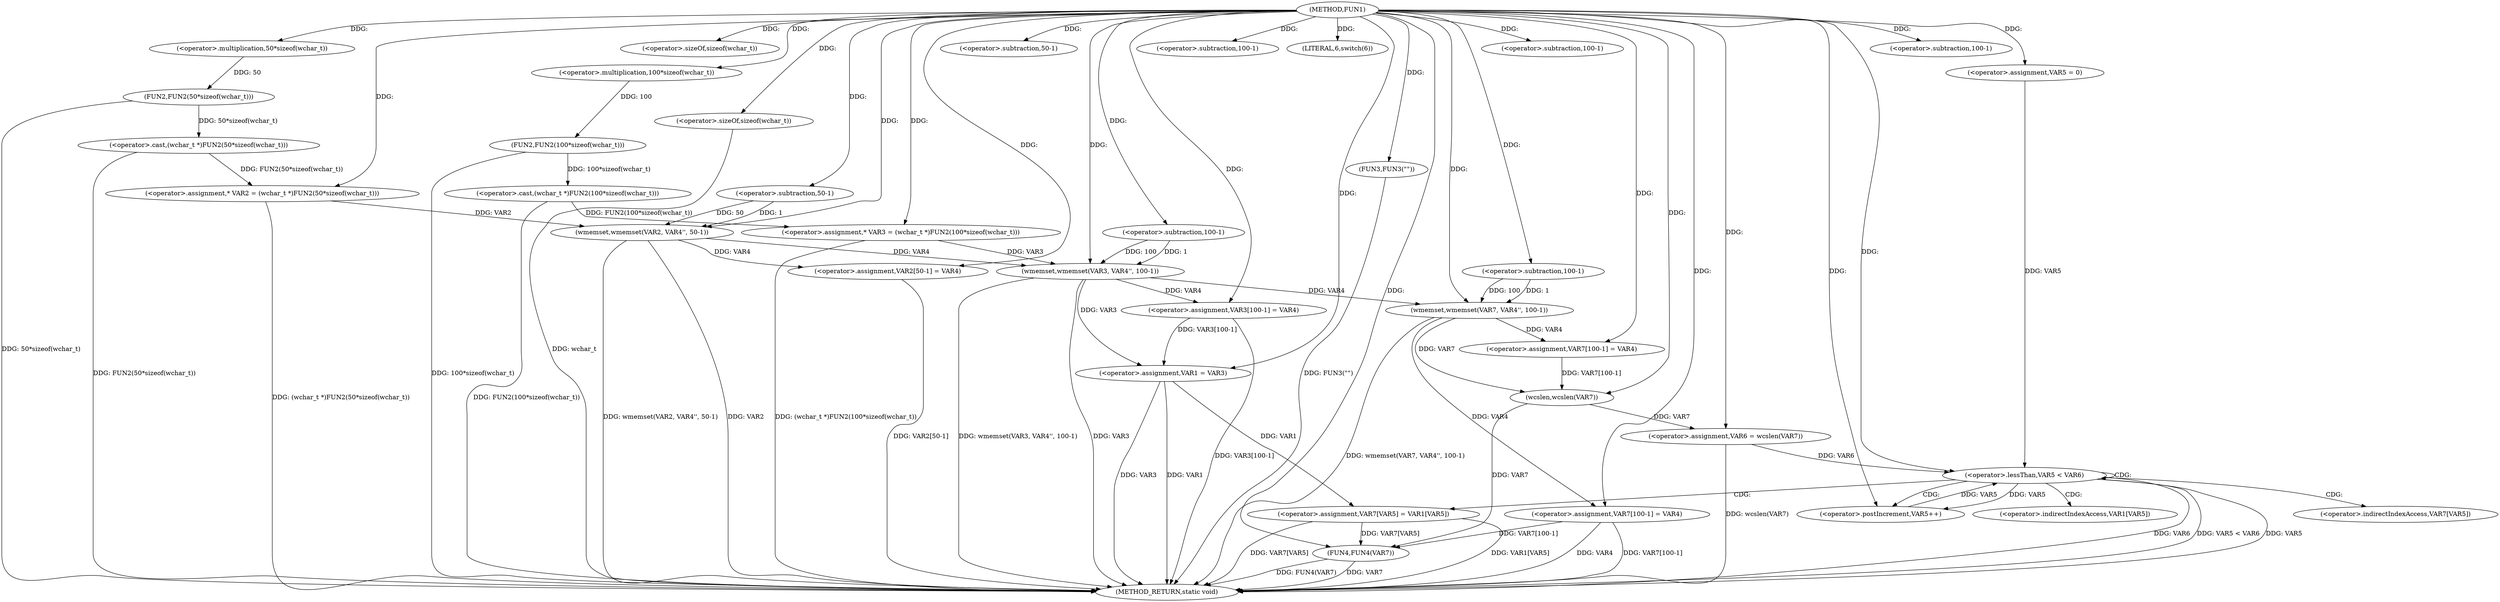 digraph FUN1 {  
"1000100" [label = "(METHOD,FUN1)" ]
"1000208" [label = "(METHOD_RETURN,static void)" ]
"1000104" [label = "(<operator>.assignment,* VAR2 = (wchar_t *)FUN2(50*sizeof(wchar_t)))" ]
"1000106" [label = "(<operator>.cast,(wchar_t *)FUN2(50*sizeof(wchar_t)))" ]
"1000108" [label = "(FUN2,FUN2(50*sizeof(wchar_t)))" ]
"1000109" [label = "(<operator>.multiplication,50*sizeof(wchar_t))" ]
"1000111" [label = "(<operator>.sizeOf,sizeof(wchar_t))" ]
"1000114" [label = "(<operator>.assignment,* VAR3 = (wchar_t *)FUN2(100*sizeof(wchar_t)))" ]
"1000116" [label = "(<operator>.cast,(wchar_t *)FUN2(100*sizeof(wchar_t)))" ]
"1000118" [label = "(FUN2,FUN2(100*sizeof(wchar_t)))" ]
"1000119" [label = "(<operator>.multiplication,100*sizeof(wchar_t))" ]
"1000121" [label = "(<operator>.sizeOf,sizeof(wchar_t))" ]
"1000123" [label = "(wmemset,wmemset(VAR2, VAR4'', 50-1))" ]
"1000126" [label = "(<operator>.subtraction,50-1)" ]
"1000129" [label = "(<operator>.assignment,VAR2[50-1] = VAR4)" ]
"1000132" [label = "(<operator>.subtraction,50-1)" ]
"1000136" [label = "(wmemset,wmemset(VAR3, VAR4'', 100-1))" ]
"1000139" [label = "(<operator>.subtraction,100-1)" ]
"1000142" [label = "(<operator>.assignment,VAR3[100-1] = VAR4)" ]
"1000145" [label = "(<operator>.subtraction,100-1)" ]
"1000150" [label = "(LITERAL,6,switch(6))" ]
"1000153" [label = "(<operator>.assignment,VAR1 = VAR3)" ]
"1000158" [label = "(FUN3,FUN3(\"\"))" ]
"1000165" [label = "(wmemset,wmemset(VAR7, VAR4'', 100-1))" ]
"1000168" [label = "(<operator>.subtraction,100-1)" ]
"1000171" [label = "(<operator>.assignment,VAR7[100-1] = VAR4)" ]
"1000174" [label = "(<operator>.subtraction,100-1)" ]
"1000178" [label = "(<operator>.assignment,VAR6 = wcslen(VAR7))" ]
"1000180" [label = "(wcslen,wcslen(VAR7))" ]
"1000183" [label = "(<operator>.assignment,VAR5 = 0)" ]
"1000186" [label = "(<operator>.lessThan,VAR5 < VAR6)" ]
"1000189" [label = "(<operator>.postIncrement,VAR5++)" ]
"1000192" [label = "(<operator>.assignment,VAR7[VAR5] = VAR1[VAR5])" ]
"1000199" [label = "(<operator>.assignment,VAR7[100-1] = VAR4)" ]
"1000202" [label = "(<operator>.subtraction,100-1)" ]
"1000206" [label = "(FUN4,FUN4(VAR7))" ]
"1000193" [label = "(<operator>.indirectIndexAccess,VAR7[VAR5])" ]
"1000196" [label = "(<operator>.indirectIndexAccess,VAR1[VAR5])" ]
  "1000106" -> "1000208"  [ label = "DDG: FUN2(50*sizeof(wchar_t))"] 
  "1000199" -> "1000208"  [ label = "DDG: VAR7[100-1]"] 
  "1000116" -> "1000208"  [ label = "DDG: FUN2(100*sizeof(wchar_t))"] 
  "1000153" -> "1000208"  [ label = "DDG: VAR1"] 
  "1000192" -> "1000208"  [ label = "DDG: VAR7[VAR5]"] 
  "1000192" -> "1000208"  [ label = "DDG: VAR1[VAR5]"] 
  "1000186" -> "1000208"  [ label = "DDG: VAR6"] 
  "1000129" -> "1000208"  [ label = "DDG: VAR2[50-1]"] 
  "1000186" -> "1000208"  [ label = "DDG: VAR5 < VAR6"] 
  "1000186" -> "1000208"  [ label = "DDG: VAR5"] 
  "1000206" -> "1000208"  [ label = "DDG: FUN4(VAR7)"] 
  "1000123" -> "1000208"  [ label = "DDG: wmemset(VAR2, VAR4'', 50-1)"] 
  "1000153" -> "1000208"  [ label = "DDG: VAR3"] 
  "1000158" -> "1000208"  [ label = "DDG: FUN3(\"\")"] 
  "1000178" -> "1000208"  [ label = "DDG: wcslen(VAR7)"] 
  "1000206" -> "1000208"  [ label = "DDG: VAR7"] 
  "1000142" -> "1000208"  [ label = "DDG: VAR3[100-1]"] 
  "1000136" -> "1000208"  [ label = "DDG: wmemset(VAR3, VAR4'', 100-1)"] 
  "1000121" -> "1000208"  [ label = "DDG: wchar_t"] 
  "1000199" -> "1000208"  [ label = "DDG: VAR4"] 
  "1000118" -> "1000208"  [ label = "DDG: 100*sizeof(wchar_t)"] 
  "1000114" -> "1000208"  [ label = "DDG: (wchar_t *)FUN2(100*sizeof(wchar_t))"] 
  "1000136" -> "1000208"  [ label = "DDG: VAR3"] 
  "1000104" -> "1000208"  [ label = "DDG: (wchar_t *)FUN2(50*sizeof(wchar_t))"] 
  "1000108" -> "1000208"  [ label = "DDG: 50*sizeof(wchar_t)"] 
  "1000123" -> "1000208"  [ label = "DDG: VAR2"] 
  "1000165" -> "1000208"  [ label = "DDG: wmemset(VAR7, VAR4'', 100-1)"] 
  "1000106" -> "1000104"  [ label = "DDG: FUN2(50*sizeof(wchar_t))"] 
  "1000100" -> "1000104"  [ label = "DDG: "] 
  "1000108" -> "1000106"  [ label = "DDG: 50*sizeof(wchar_t)"] 
  "1000109" -> "1000108"  [ label = "DDG: 50"] 
  "1000100" -> "1000109"  [ label = "DDG: "] 
  "1000100" -> "1000111"  [ label = "DDG: "] 
  "1000116" -> "1000114"  [ label = "DDG: FUN2(100*sizeof(wchar_t))"] 
  "1000100" -> "1000114"  [ label = "DDG: "] 
  "1000118" -> "1000116"  [ label = "DDG: 100*sizeof(wchar_t)"] 
  "1000119" -> "1000118"  [ label = "DDG: 100"] 
  "1000100" -> "1000119"  [ label = "DDG: "] 
  "1000100" -> "1000121"  [ label = "DDG: "] 
  "1000104" -> "1000123"  [ label = "DDG: VAR2"] 
  "1000100" -> "1000123"  [ label = "DDG: "] 
  "1000126" -> "1000123"  [ label = "DDG: 50"] 
  "1000126" -> "1000123"  [ label = "DDG: 1"] 
  "1000100" -> "1000126"  [ label = "DDG: "] 
  "1000123" -> "1000129"  [ label = "DDG: VAR4"] 
  "1000100" -> "1000129"  [ label = "DDG: "] 
  "1000100" -> "1000132"  [ label = "DDG: "] 
  "1000114" -> "1000136"  [ label = "DDG: VAR3"] 
  "1000100" -> "1000136"  [ label = "DDG: "] 
  "1000123" -> "1000136"  [ label = "DDG: VAR4"] 
  "1000139" -> "1000136"  [ label = "DDG: 100"] 
  "1000139" -> "1000136"  [ label = "DDG: 1"] 
  "1000100" -> "1000139"  [ label = "DDG: "] 
  "1000136" -> "1000142"  [ label = "DDG: VAR4"] 
  "1000100" -> "1000142"  [ label = "DDG: "] 
  "1000100" -> "1000145"  [ label = "DDG: "] 
  "1000100" -> "1000150"  [ label = "DDG: "] 
  "1000142" -> "1000153"  [ label = "DDG: VAR3[100-1]"] 
  "1000136" -> "1000153"  [ label = "DDG: VAR3"] 
  "1000100" -> "1000153"  [ label = "DDG: "] 
  "1000100" -> "1000158"  [ label = "DDG: "] 
  "1000100" -> "1000165"  [ label = "DDG: "] 
  "1000136" -> "1000165"  [ label = "DDG: VAR4"] 
  "1000168" -> "1000165"  [ label = "DDG: 100"] 
  "1000168" -> "1000165"  [ label = "DDG: 1"] 
  "1000100" -> "1000168"  [ label = "DDG: "] 
  "1000165" -> "1000171"  [ label = "DDG: VAR4"] 
  "1000100" -> "1000171"  [ label = "DDG: "] 
  "1000100" -> "1000174"  [ label = "DDG: "] 
  "1000180" -> "1000178"  [ label = "DDG: VAR7"] 
  "1000100" -> "1000178"  [ label = "DDG: "] 
  "1000171" -> "1000180"  [ label = "DDG: VAR7[100-1]"] 
  "1000165" -> "1000180"  [ label = "DDG: VAR7"] 
  "1000100" -> "1000180"  [ label = "DDG: "] 
  "1000100" -> "1000183"  [ label = "DDG: "] 
  "1000189" -> "1000186"  [ label = "DDG: VAR5"] 
  "1000183" -> "1000186"  [ label = "DDG: VAR5"] 
  "1000100" -> "1000186"  [ label = "DDG: "] 
  "1000178" -> "1000186"  [ label = "DDG: VAR6"] 
  "1000186" -> "1000189"  [ label = "DDG: VAR5"] 
  "1000100" -> "1000189"  [ label = "DDG: "] 
  "1000153" -> "1000192"  [ label = "DDG: VAR1"] 
  "1000100" -> "1000199"  [ label = "DDG: "] 
  "1000165" -> "1000199"  [ label = "DDG: VAR4"] 
  "1000100" -> "1000202"  [ label = "DDG: "] 
  "1000199" -> "1000206"  [ label = "DDG: VAR7[100-1]"] 
  "1000180" -> "1000206"  [ label = "DDG: VAR7"] 
  "1000192" -> "1000206"  [ label = "DDG: VAR7[VAR5]"] 
  "1000100" -> "1000206"  [ label = "DDG: "] 
  "1000186" -> "1000193"  [ label = "CDG: "] 
  "1000186" -> "1000186"  [ label = "CDG: "] 
  "1000186" -> "1000192"  [ label = "CDG: "] 
  "1000186" -> "1000189"  [ label = "CDG: "] 
  "1000186" -> "1000196"  [ label = "CDG: "] 
}
